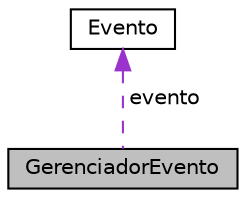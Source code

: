 digraph "GerenciadorEvento"
{
 // LATEX_PDF_SIZE
  edge [fontname="Helvetica",fontsize="10",labelfontname="Helvetica",labelfontsize="10"];
  node [fontname="Helvetica",fontsize="10",shape=record];
  Node1 [label="GerenciadorEvento",height=0.2,width=0.4,color="black", fillcolor="grey75", style="filled", fontcolor="black",tooltip=" "];
  Node2 -> Node1 [dir="back",color="darkorchid3",fontsize="10",style="dashed",label=" evento" ,fontname="Helvetica"];
  Node2 [label="Evento",height=0.2,width=0.4,color="black", fillcolor="white", style="filled",URL="$classEvento.html",tooltip=" "];
}
